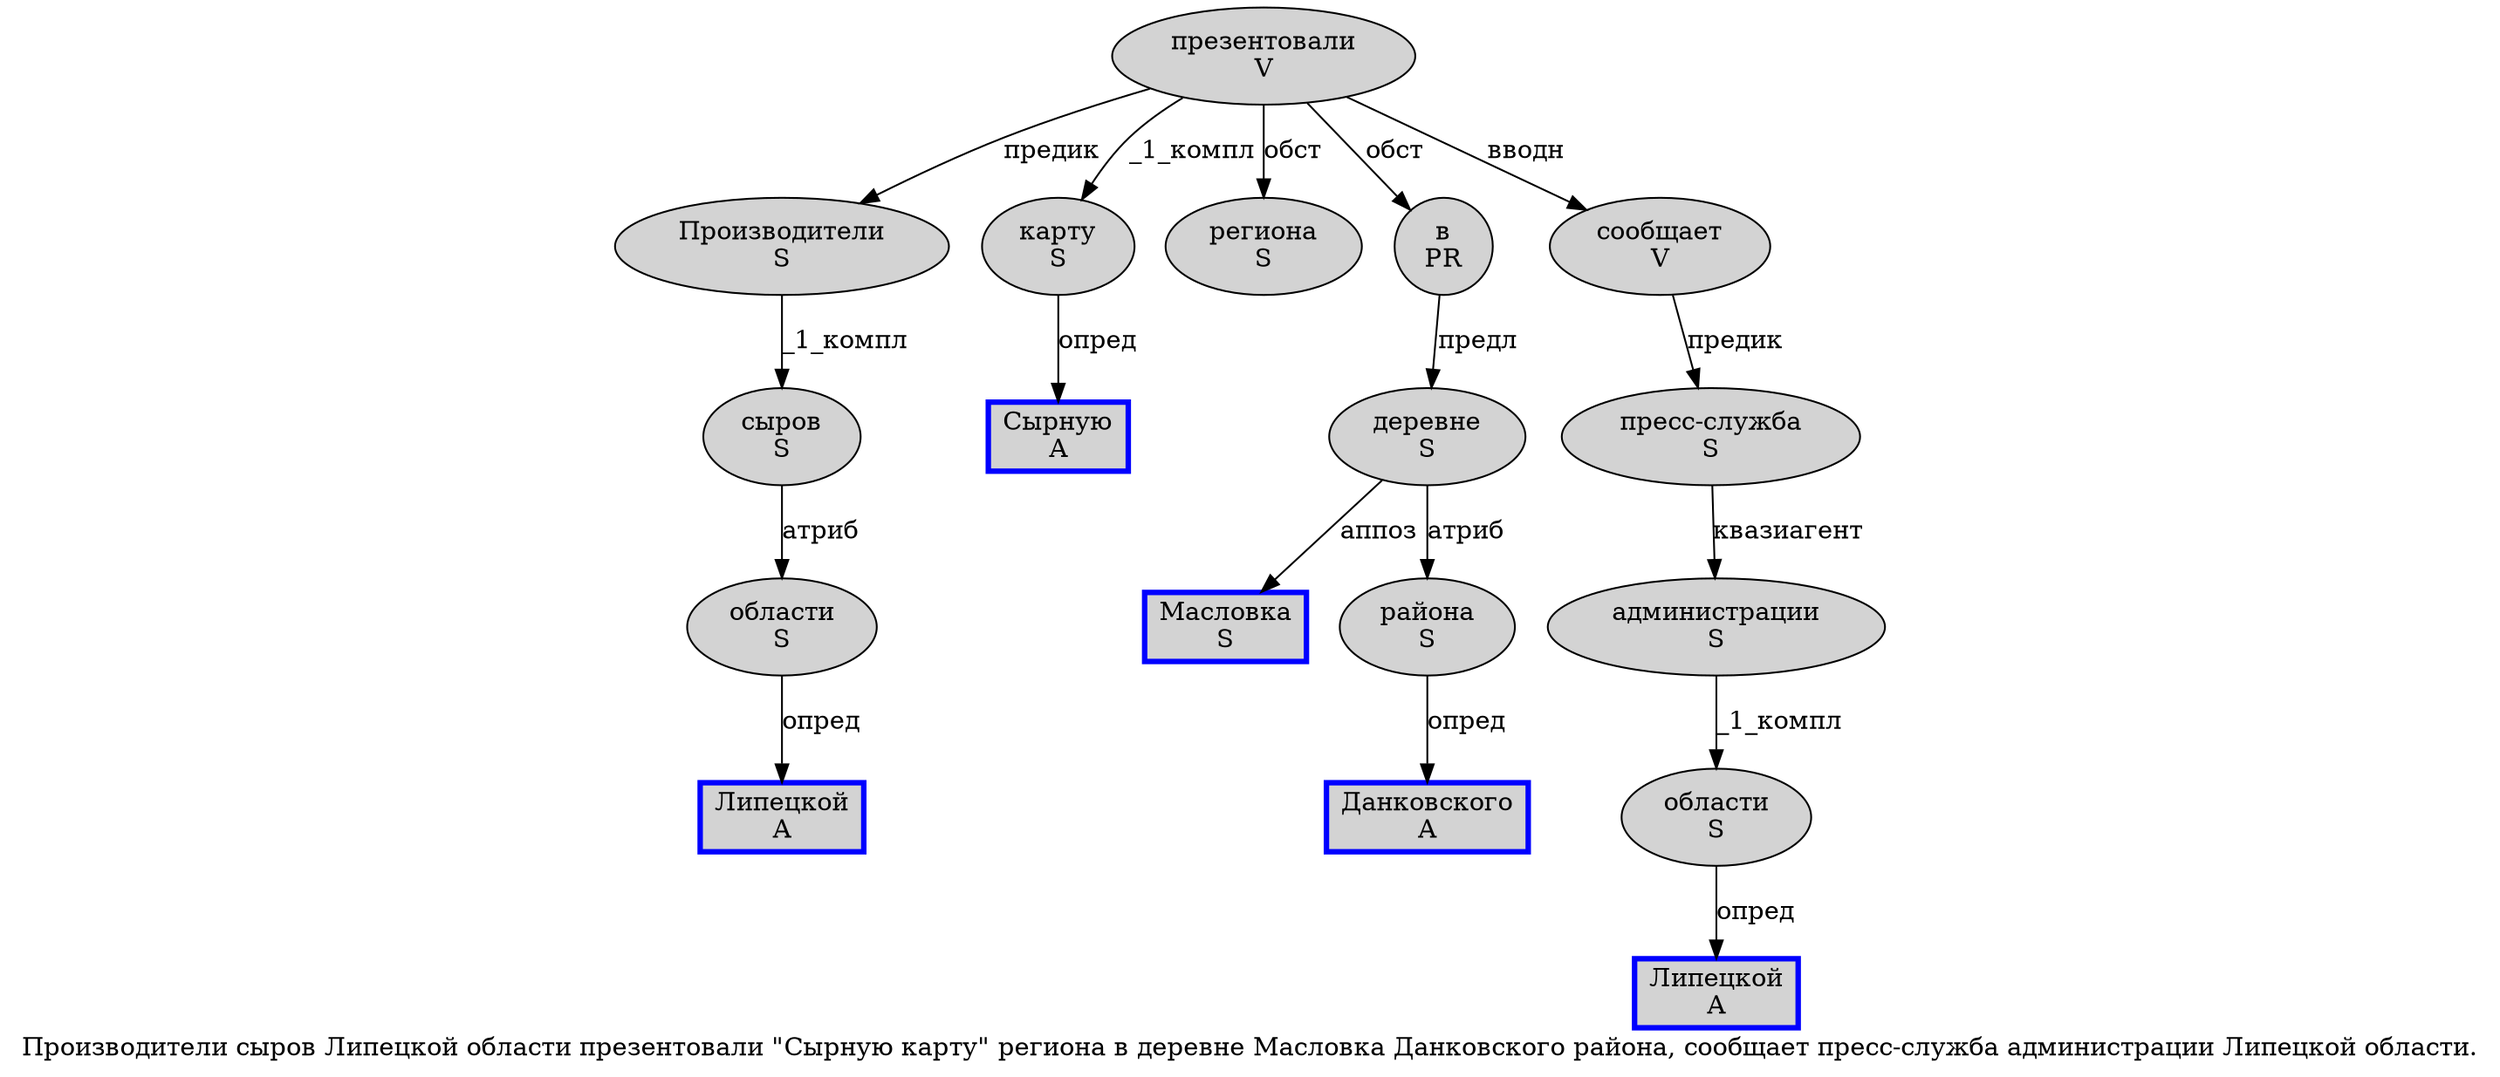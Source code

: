 digraph SENTENCE_172 {
	graph [label="Производители сыров Липецкой области презентовали \"Сырную карту\" региона в деревне Масловка Данковского района, сообщает пресс-служба администрации Липецкой области."]
	node [style=filled]
		0 [label="Производители
S" color="" fillcolor=lightgray penwidth=1 shape=ellipse]
		1 [label="сыров
S" color="" fillcolor=lightgray penwidth=1 shape=ellipse]
		2 [label="Липецкой
A" color=blue fillcolor=lightgray penwidth=3 shape=box]
		3 [label="области
S" color="" fillcolor=lightgray penwidth=1 shape=ellipse]
		4 [label="презентовали
V" color="" fillcolor=lightgray penwidth=1 shape=ellipse]
		6 [label="Сырную
A" color=blue fillcolor=lightgray penwidth=3 shape=box]
		7 [label="карту
S" color="" fillcolor=lightgray penwidth=1 shape=ellipse]
		9 [label="региона
S" color="" fillcolor=lightgray penwidth=1 shape=ellipse]
		10 [label="в
PR" color="" fillcolor=lightgray penwidth=1 shape=ellipse]
		11 [label="деревне
S" color="" fillcolor=lightgray penwidth=1 shape=ellipse]
		12 [label="Масловка
S" color=blue fillcolor=lightgray penwidth=3 shape=box]
		13 [label="Данковского
A" color=blue fillcolor=lightgray penwidth=3 shape=box]
		14 [label="района
S" color="" fillcolor=lightgray penwidth=1 shape=ellipse]
		16 [label="сообщает
V" color="" fillcolor=lightgray penwidth=1 shape=ellipse]
		17 [label="пресс-служба
S" color="" fillcolor=lightgray penwidth=1 shape=ellipse]
		18 [label="администрации
S" color="" fillcolor=lightgray penwidth=1 shape=ellipse]
		19 [label="Липецкой
A" color=blue fillcolor=lightgray penwidth=3 shape=box]
		20 [label="области
S" color="" fillcolor=lightgray penwidth=1 shape=ellipse]
			0 -> 1 [label="_1_компл"]
			1 -> 3 [label="атриб"]
			7 -> 6 [label="опред"]
			14 -> 13 [label="опред"]
			10 -> 11 [label="предл"]
			4 -> 0 [label="предик"]
			4 -> 7 [label="_1_компл"]
			4 -> 9 [label="обст"]
			4 -> 10 [label="обст"]
			4 -> 16 [label="вводн"]
			16 -> 17 [label="предик"]
			3 -> 2 [label="опред"]
			20 -> 19 [label="опред"]
			18 -> 20 [label="_1_компл"]
			17 -> 18 [label="квазиагент"]
			11 -> 12 [label="аппоз"]
			11 -> 14 [label="атриб"]
}